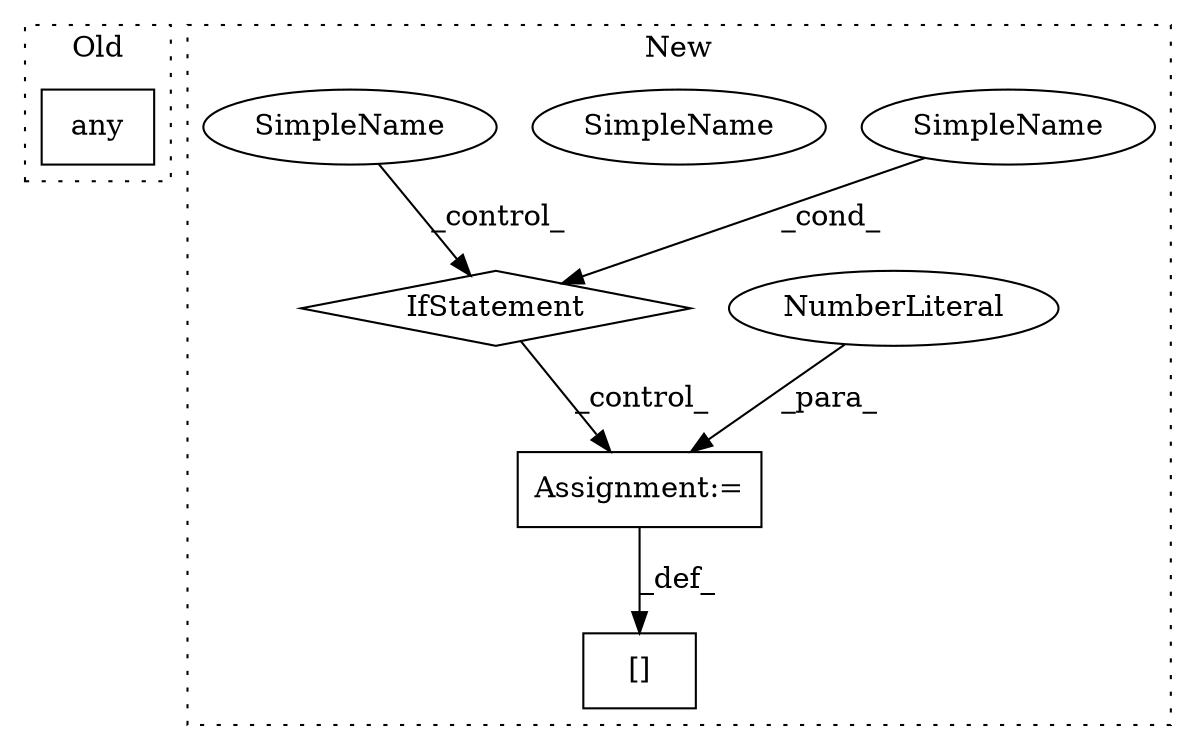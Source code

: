 digraph G {
subgraph cluster0 {
1 [label="any" a="32" s="2089,2211" l="13,-3" shape="box"];
label = "Old";
style="dotted";
}
subgraph cluster1 {
2 [label="[]" a="2" s="3119,3136" l="16,1" shape="box"];
3 [label="Assignment:=" a="7" s="3137" l="1" shape="box"];
4 [label="IfStatement" a="25" s="3078,3105" l="4,2" shape="diamond"];
5 [label="NumberLiteral" a="34" s="3138" l="1" shape="ellipse"];
6 [label="SimpleName" a="42" s="" l="" shape="ellipse"];
7 [label="SimpleName" a="42" s="2855" l="7" shape="ellipse"];
8 [label="SimpleName" a="42" s="2855" l="7" shape="ellipse"];
label = "New";
style="dotted";
}
3 -> 2 [label="_def_"];
4 -> 3 [label="_control_"];
5 -> 3 [label="_para_"];
6 -> 4 [label="_cond_"];
8 -> 4 [label="_control_"];
}